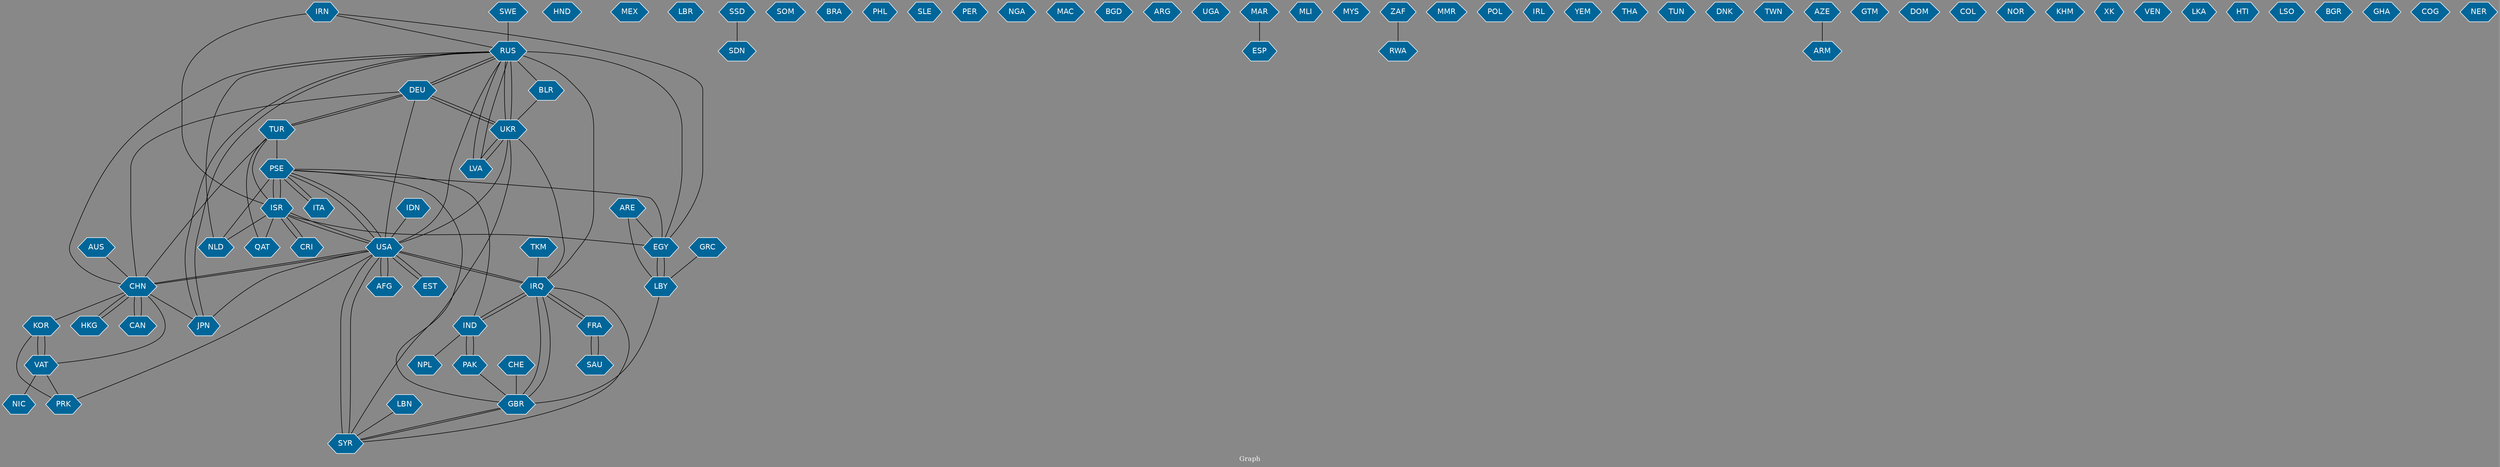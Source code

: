 // Countries together in item graph
graph {
	graph [bgcolor="#888888" fontcolor=white fontsize=12 label="Graph" outputorder=edgesfirst overlap=prism]
	node [color=white fillcolor="#006699" fontcolor=white fontname=Helvetica shape=hexagon style=filled]
	edge [arrowhead=open color=black fontcolor=white fontname=Courier fontsize=12]
		RUS [label=RUS]
		DEU [label=DEU]
		IRQ [label=IRQ]
		FRA [label=FRA]
		SAU [label=SAU]
		PSE [label=PSE]
		ISR [label=ISR]
		UKR [label=UKR]
		GBR [label=GBR]
		LBY [label=LBY]
		SYR [label=SYR]
		HND [label=HND]
		MEX [label=MEX]
		USA [label=USA]
		LBR [label=LBR]
		IND [label=IND]
		HKG [label=HKG]
		CHN [label=CHN]
		AFG [label=AFG]
		EGY [label=EGY]
		SSD [label=SSD]
		SDN [label=SDN]
		SOM [label=SOM]
		JPN [label=JPN]
		BRA [label=BRA]
		PHL [label=PHL]
		SLE [label=SLE]
		PER [label=PER]
		VAT [label=VAT]
		PAK [label=PAK]
		NGA [label=NGA]
		TUR [label=TUR]
		QAT [label=QAT]
		IRN [label=IRN]
		KOR [label=KOR]
		MAC [label=MAC]
		BGD [label=BGD]
		ARG [label=ARG]
		CAN [label=CAN]
		NIC [label=NIC]
		UGA [label=UGA]
		MAR [label=MAR]
		ESP [label=ESP]
		LBN [label=LBN]
		IDN [label=IDN]
		CRI [label=CRI]
		NLD [label=NLD]
		MLI [label=MLI]
		ARE [label=ARE]
		ITA [label=ITA]
		MYS [label=MYS]
		ZAF [label=ZAF]
		MMR [label=MMR]
		POL [label=POL]
		IRL [label=IRL]
		NPL [label=NPL]
		YEM [label=YEM]
		AUS [label=AUS]
		SWE [label=SWE]
		BLR [label=BLR]
		THA [label=THA]
		TUN [label=TUN]
		DNK [label=DNK]
		PRK [label=PRK]
		EST [label=EST]
		GRC [label=GRC]
		TWN [label=TWN]
		AZE [label=AZE]
		ARM [label=ARM]
		GTM [label=GTM]
		DOM [label=DOM]
		LVA [label=LVA]
		TKM [label=TKM]
		COL [label=COL]
		NOR [label=NOR]
		KHM [label=KHM]
		RWA [label=RWA]
		XK [label=XK]
		VEN [label=VEN]
		LKA [label=LKA]
		HTI [label=HTI]
		CHE [label=CHE]
		LSO [label=LSO]
		BGR [label=BGR]
		GHA [label=GHA]
		COG [label=COG]
		NER [label=NER]
			LVA -- UKR [weight=1]
			IRQ -- GBR [weight=3]
			GRC -- LBY [weight=1]
			TUR -- CHN [weight=1]
			TUR -- DEU [weight=1]
			TKM -- IRQ [weight=1]
			TUR -- QAT [weight=1]
			MAR -- ESP [weight=1]
			IND -- PAK [weight=5]
			AFG -- USA [weight=6]
			ISR -- NLD [weight=1]
			LBY -- GBR [weight=1]
			RUS -- DEU [weight=5]
			IRN -- ISR [weight=2]
			IND -- PSE [weight=1]
			IRN -- EGY [weight=1]
			PSE -- GBR [weight=1]
			ARE -- EGY [weight=1]
			PRK -- USA [weight=1]
			USA -- EST [weight=1]
			PAK -- IND [weight=7]
			PSE -- ITA [weight=2]
			IDN -- USA [weight=1]
			ISR -- QAT [weight=1]
			USA -- AFG [weight=2]
			DEU -- RUS [weight=6]
			CHN -- USA [weight=2]
			TUR -- PSE [weight=1]
			EGY -- PSE [weight=1]
			PAK -- GBR [weight=1]
			DEU -- CHN [weight=1]
			ISR -- TUR [weight=1]
			CHE -- GBR [weight=1]
			KOR -- VAT [weight=3]
			RUS -- LVA [weight=1]
			USA -- SYR [weight=4]
			IRQ -- RUS [weight=1]
			CAN -- CHN [weight=1]
			USA -- IRQ [weight=12]
			BLR -- UKR [weight=1]
			FRA -- SAU [weight=2]
			CHN -- JPN [weight=2]
			LBN -- SYR [weight=3]
			UKR -- USA [weight=3]
			PSE -- USA [weight=2]
			PSE -- ISR [weight=28]
			HKG -- CHN [weight=4]
			RUS -- NLD [weight=1]
			IRQ -- IND [weight=1]
			ISR -- USA [weight=1]
			VAT -- PRK [weight=1]
			ARE -- LBY [weight=1]
			GBR -- IRQ [weight=1]
			GBR -- SYR [weight=1]
			IRN -- RUS [weight=1]
			ISR -- PSE [weight=46]
			VAT -- NIC [weight=1]
			SYR -- IRQ [weight=1]
			ZAF -- RWA [weight=1]
			SWE -- RUS [weight=1]
			UKR -- DEU [weight=4]
			USA -- JPN [weight=1]
			CHN -- CAN [weight=4]
			VAT -- CHN [weight=2]
			PRK -- KOR [weight=1]
			RUS -- UKR [weight=33]
			UKR -- IRQ [weight=1]
			USA -- PSE [weight=1]
			VAT -- KOR [weight=9]
			LBY -- EGY [weight=1]
			IRQ -- FRA [weight=2]
			EGY -- LBY [weight=1]
			PSE -- NLD [weight=1]
			CHN -- KOR [weight=1]
			UKR -- SYR [weight=1]
			USA -- DEU [weight=1]
			UKR -- LVA [weight=1]
			ITA -- PSE [weight=1]
			USA -- ISR [weight=2]
			SYR -- USA [weight=8]
			DEU -- UKR [weight=2]
			UKR -- RUS [weight=39]
			RUS -- JPN [weight=1]
			AZE -- ARM [weight=1]
			EGY -- RUS [weight=1]
			IRQ -- USA [weight=7]
			FRA -- IRQ [weight=1]
			DEU -- TUR [weight=2]
			IND -- IRQ [weight=1]
			CHN -- RUS [weight=1]
			SAU -- FRA [weight=2]
			RUS -- USA [weight=2]
			JPN -- RUS [weight=1]
			RUS -- BLR [weight=1]
			LVA -- RUS [weight=1]
			CRI -- ISR [weight=1]
			USA -- CHN [weight=1]
			ISR -- CRI [weight=1]
			ISR -- EGY [weight=1]
			AUS -- CHN [weight=1]
			SYR -- GBR [weight=2]
			SSD -- SDN [weight=3]
			EST -- USA [weight=1]
			IND -- NPL [weight=4]
			CHN -- HKG [weight=1]
}
